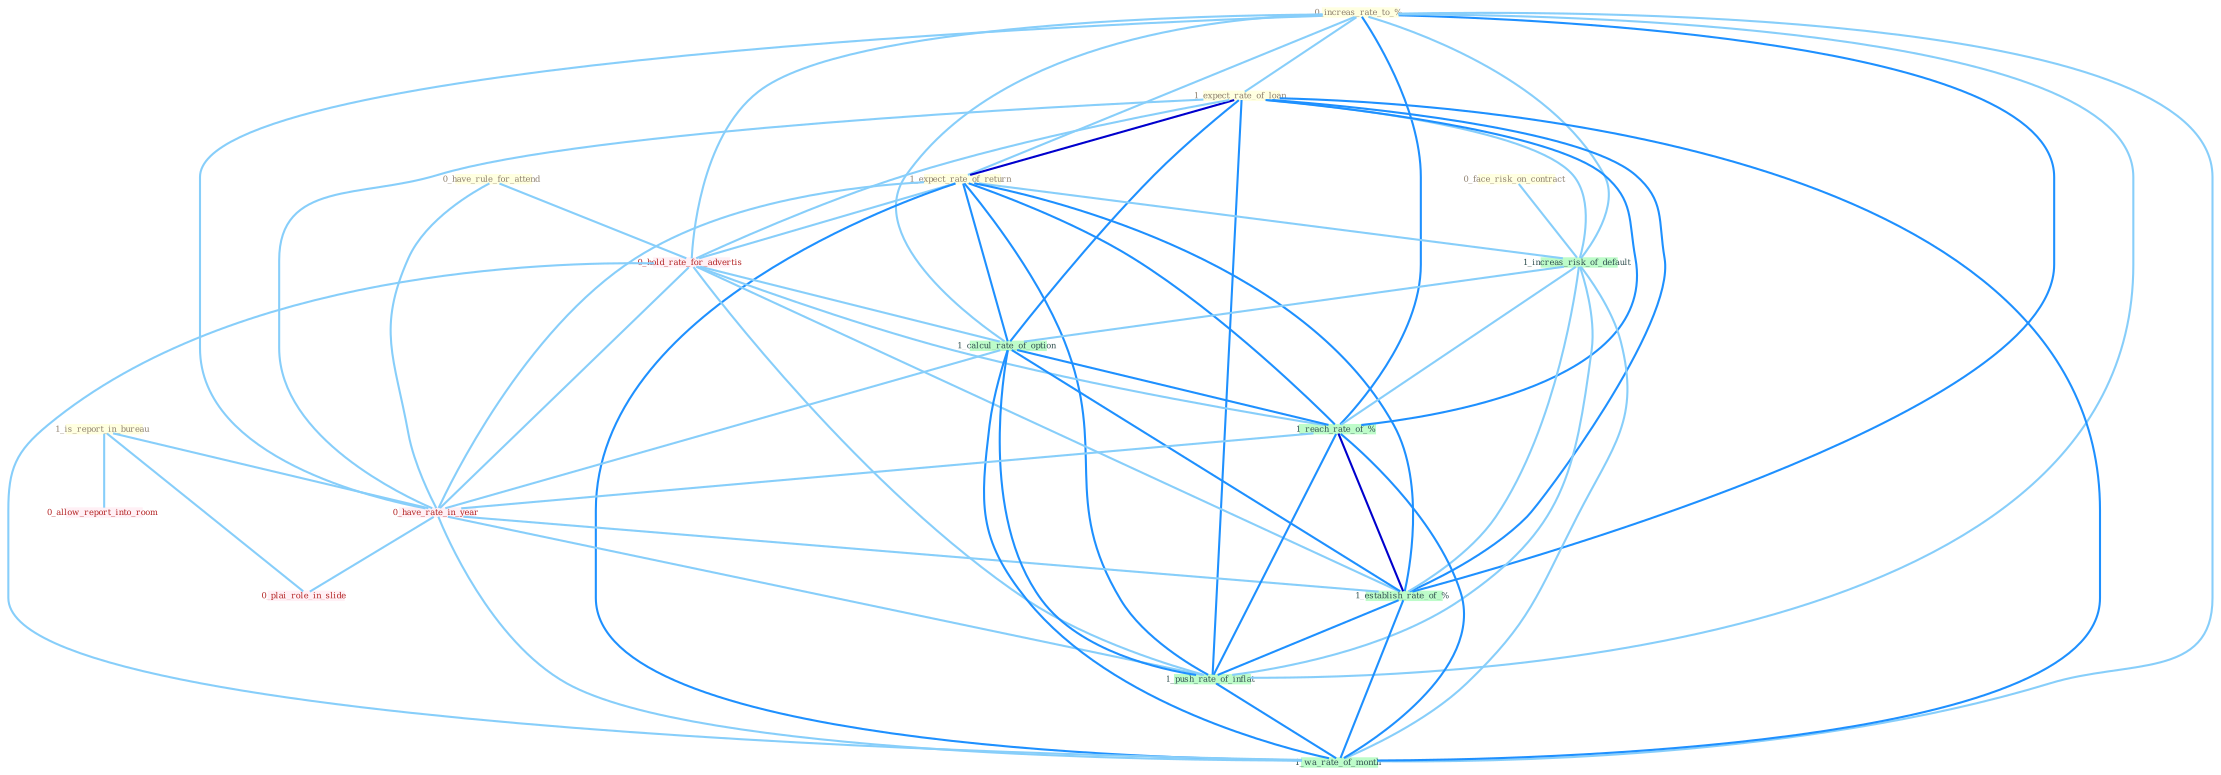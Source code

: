 Graph G{ 
    node
    [shape=polygon,style=filled,width=.5,height=.06,color="#BDFCC9",fixedsize=true,fontsize=4,
    fontcolor="#2f4f4f"];
    {node
    [color="#ffffe0", fontcolor="#8b7d6b"] "0_increas_rate_to_% " "0_have_rule_for_attend " "1_expect_rate_of_loan " "0_face_risk_on_contract " "1_is_report_in_bureau " "1_expect_rate_of_return "}
{node [color="#fff0f5", fontcolor="#b22222"] "0_allow_report_into_room " "0_hold_rate_for_advertis " "0_have_rate_in_year " "0_plai_role_in_slide "}
edge [color="#B0E2FF"];

	"0_increas_rate_to_% " -- "1_expect_rate_of_loan " [w="1", color="#87cefa" ];
	"0_increas_rate_to_% " -- "1_expect_rate_of_return " [w="1", color="#87cefa" ];
	"0_increas_rate_to_% " -- "1_increas_risk_of_default " [w="1", color="#87cefa" ];
	"0_increas_rate_to_% " -- "0_hold_rate_for_advertis " [w="1", color="#87cefa" ];
	"0_increas_rate_to_% " -- "1_calcul_rate_of_option " [w="1", color="#87cefa" ];
	"0_increas_rate_to_% " -- "1_reach_rate_of_% " [w="2", color="#1e90ff" , len=0.8];
	"0_increas_rate_to_% " -- "0_have_rate_in_year " [w="1", color="#87cefa" ];
	"0_increas_rate_to_% " -- "1_establish_rate_of_% " [w="2", color="#1e90ff" , len=0.8];
	"0_increas_rate_to_% " -- "1_push_rate_of_inflat " [w="1", color="#87cefa" ];
	"0_increas_rate_to_% " -- "1_wa_rate_of_month " [w="1", color="#87cefa" ];
	"0_have_rule_for_attend " -- "0_hold_rate_for_advertis " [w="1", color="#87cefa" ];
	"0_have_rule_for_attend " -- "0_have_rate_in_year " [w="1", color="#87cefa" ];
	"1_expect_rate_of_loan " -- "1_expect_rate_of_return " [w="3", color="#0000cd" , len=0.6];
	"1_expect_rate_of_loan " -- "1_increas_risk_of_default " [w="1", color="#87cefa" ];
	"1_expect_rate_of_loan " -- "0_hold_rate_for_advertis " [w="1", color="#87cefa" ];
	"1_expect_rate_of_loan " -- "1_calcul_rate_of_option " [w="2", color="#1e90ff" , len=0.8];
	"1_expect_rate_of_loan " -- "1_reach_rate_of_% " [w="2", color="#1e90ff" , len=0.8];
	"1_expect_rate_of_loan " -- "0_have_rate_in_year " [w="1", color="#87cefa" ];
	"1_expect_rate_of_loan " -- "1_establish_rate_of_% " [w="2", color="#1e90ff" , len=0.8];
	"1_expect_rate_of_loan " -- "1_push_rate_of_inflat " [w="2", color="#1e90ff" , len=0.8];
	"1_expect_rate_of_loan " -- "1_wa_rate_of_month " [w="2", color="#1e90ff" , len=0.8];
	"0_face_risk_on_contract " -- "1_increas_risk_of_default " [w="1", color="#87cefa" ];
	"1_is_report_in_bureau " -- "0_allow_report_into_room " [w="1", color="#87cefa" ];
	"1_is_report_in_bureau " -- "0_have_rate_in_year " [w="1", color="#87cefa" ];
	"1_is_report_in_bureau " -- "0_plai_role_in_slide " [w="1", color="#87cefa" ];
	"1_expect_rate_of_return " -- "1_increas_risk_of_default " [w="1", color="#87cefa" ];
	"1_expect_rate_of_return " -- "0_hold_rate_for_advertis " [w="1", color="#87cefa" ];
	"1_expect_rate_of_return " -- "1_calcul_rate_of_option " [w="2", color="#1e90ff" , len=0.8];
	"1_expect_rate_of_return " -- "1_reach_rate_of_% " [w="2", color="#1e90ff" , len=0.8];
	"1_expect_rate_of_return " -- "0_have_rate_in_year " [w="1", color="#87cefa" ];
	"1_expect_rate_of_return " -- "1_establish_rate_of_% " [w="2", color="#1e90ff" , len=0.8];
	"1_expect_rate_of_return " -- "1_push_rate_of_inflat " [w="2", color="#1e90ff" , len=0.8];
	"1_expect_rate_of_return " -- "1_wa_rate_of_month " [w="2", color="#1e90ff" , len=0.8];
	"1_increas_risk_of_default " -- "1_calcul_rate_of_option " [w="1", color="#87cefa" ];
	"1_increas_risk_of_default " -- "1_reach_rate_of_% " [w="1", color="#87cefa" ];
	"1_increas_risk_of_default " -- "1_establish_rate_of_% " [w="1", color="#87cefa" ];
	"1_increas_risk_of_default " -- "1_push_rate_of_inflat " [w="1", color="#87cefa" ];
	"1_increas_risk_of_default " -- "1_wa_rate_of_month " [w="1", color="#87cefa" ];
	"0_hold_rate_for_advertis " -- "1_calcul_rate_of_option " [w="1", color="#87cefa" ];
	"0_hold_rate_for_advertis " -- "1_reach_rate_of_% " [w="1", color="#87cefa" ];
	"0_hold_rate_for_advertis " -- "0_have_rate_in_year " [w="1", color="#87cefa" ];
	"0_hold_rate_for_advertis " -- "1_establish_rate_of_% " [w="1", color="#87cefa" ];
	"0_hold_rate_for_advertis " -- "1_push_rate_of_inflat " [w="1", color="#87cefa" ];
	"0_hold_rate_for_advertis " -- "1_wa_rate_of_month " [w="1", color="#87cefa" ];
	"1_calcul_rate_of_option " -- "1_reach_rate_of_% " [w="2", color="#1e90ff" , len=0.8];
	"1_calcul_rate_of_option " -- "0_have_rate_in_year " [w="1", color="#87cefa" ];
	"1_calcul_rate_of_option " -- "1_establish_rate_of_% " [w="2", color="#1e90ff" , len=0.8];
	"1_calcul_rate_of_option " -- "1_push_rate_of_inflat " [w="2", color="#1e90ff" , len=0.8];
	"1_calcul_rate_of_option " -- "1_wa_rate_of_month " [w="2", color="#1e90ff" , len=0.8];
	"1_reach_rate_of_% " -- "0_have_rate_in_year " [w="1", color="#87cefa" ];
	"1_reach_rate_of_% " -- "1_establish_rate_of_% " [w="3", color="#0000cd" , len=0.6];
	"1_reach_rate_of_% " -- "1_push_rate_of_inflat " [w="2", color="#1e90ff" , len=0.8];
	"1_reach_rate_of_% " -- "1_wa_rate_of_month " [w="2", color="#1e90ff" , len=0.8];
	"0_have_rate_in_year " -- "1_establish_rate_of_% " [w="1", color="#87cefa" ];
	"0_have_rate_in_year " -- "0_plai_role_in_slide " [w="1", color="#87cefa" ];
	"0_have_rate_in_year " -- "1_push_rate_of_inflat " [w="1", color="#87cefa" ];
	"0_have_rate_in_year " -- "1_wa_rate_of_month " [w="1", color="#87cefa" ];
	"1_establish_rate_of_% " -- "1_push_rate_of_inflat " [w="2", color="#1e90ff" , len=0.8];
	"1_establish_rate_of_% " -- "1_wa_rate_of_month " [w="2", color="#1e90ff" , len=0.8];
	"1_push_rate_of_inflat " -- "1_wa_rate_of_month " [w="2", color="#1e90ff" , len=0.8];
}